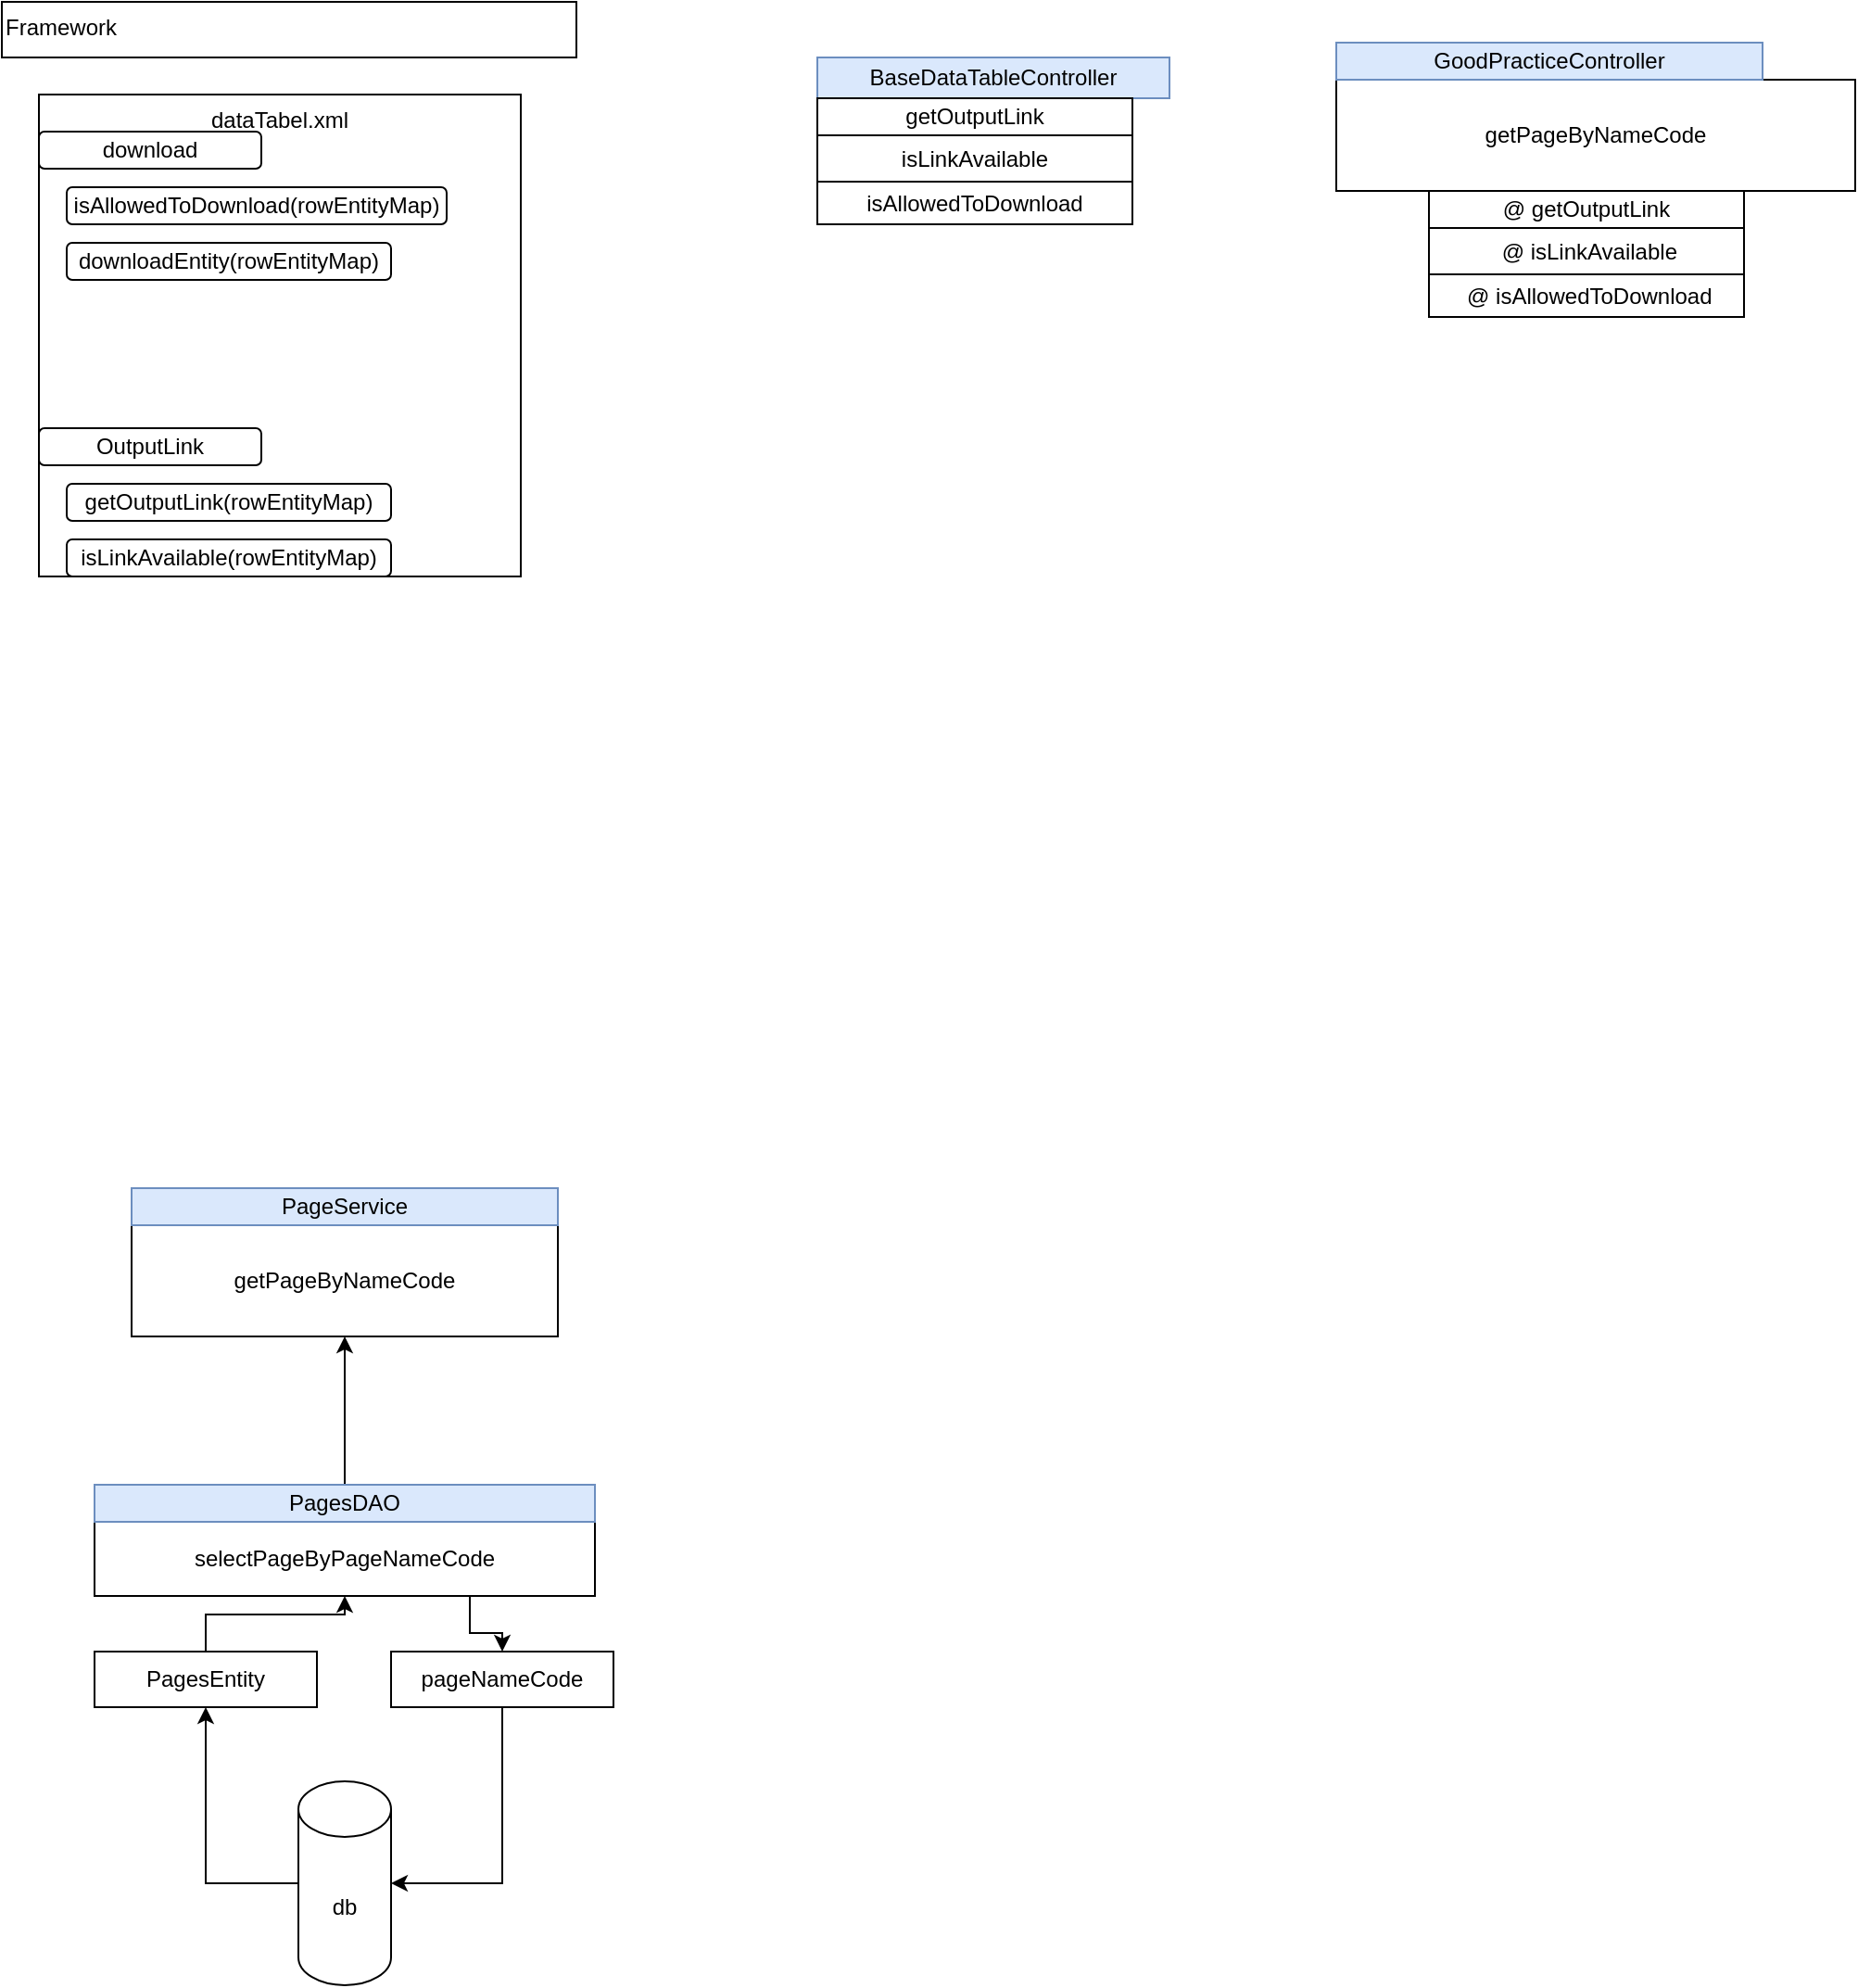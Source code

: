 <mxfile version="17.1.3" type="github">
  <diagram id="PeAHsRS-UC3fdz-MigEF" name="Page-1">
    <mxGraphModel dx="1580" dy="838" grid="1" gridSize="10" guides="1" tooltips="1" connect="1" arrows="1" fold="1" page="1" pageScale="1" pageWidth="1169" pageHeight="1654" math="0" shadow="0">
      <root>
        <mxCell id="0" />
        <mxCell id="1" parent="0" />
        <mxCell id="ShHbmUVOXLzFGARK76cm-1" value="Framework" style="whiteSpace=wrap;html=1;align=left;verticalAlign=top;" vertex="1" parent="1">
          <mxGeometry x="50" y="90" width="310" height="30" as="geometry" />
        </mxCell>
        <mxCell id="ShHbmUVOXLzFGARK76cm-12" value="getPageByNameCode" style="rounded=0;whiteSpace=wrap;html=1;" vertex="1" parent="1">
          <mxGeometry x="120" y="750" width="230" height="60" as="geometry" />
        </mxCell>
        <mxCell id="ShHbmUVOXLzFGARK76cm-14" value="dataTabel.xml" style="rounded=0;whiteSpace=wrap;html=1;verticalAlign=top;" vertex="1" parent="1">
          <mxGeometry x="70" y="140" width="260" height="260" as="geometry" />
        </mxCell>
        <mxCell id="ShHbmUVOXLzFGARK76cm-8" value="isLinkAvailable(rowEntityMap)" style="rounded=1;whiteSpace=wrap;html=1;" vertex="1" parent="1">
          <mxGeometry x="85" y="380" width="175" height="20" as="geometry" />
        </mxCell>
        <mxCell id="ShHbmUVOXLzFGARK76cm-9" value="getOutputLink(rowEntityMap)" style="rounded=1;whiteSpace=wrap;html=1;" vertex="1" parent="1">
          <mxGeometry x="85" y="350" width="175" height="20" as="geometry" />
        </mxCell>
        <mxCell id="ShHbmUVOXLzFGARK76cm-10" value="OutputLink" style="rounded=1;whiteSpace=wrap;html=1;" vertex="1" parent="1">
          <mxGeometry x="70" y="320" width="120" height="20" as="geometry" />
        </mxCell>
        <mxCell id="ShHbmUVOXLzFGARK76cm-6" value="download" style="rounded=1;whiteSpace=wrap;html=1;" vertex="1" parent="1">
          <mxGeometry x="70" y="160" width="120" height="20" as="geometry" />
        </mxCell>
        <mxCell id="ShHbmUVOXLzFGARK76cm-7" value="isAllowedToDownload(rowEntityMap)" style="rounded=1;whiteSpace=wrap;html=1;" vertex="1" parent="1">
          <mxGeometry x="85" y="190" width="205" height="20" as="geometry" />
        </mxCell>
        <mxCell id="ShHbmUVOXLzFGARK76cm-11" value="downloadEntity(rowEntityMap)" style="rounded=1;whiteSpace=wrap;html=1;" vertex="1" parent="1">
          <mxGeometry x="85" y="220" width="175" height="20" as="geometry" />
        </mxCell>
        <mxCell id="ShHbmUVOXLzFGARK76cm-15" value="PageService" style="rounded=0;whiteSpace=wrap;html=1;fillColor=#dae8fc;strokeColor=#6c8ebf;" vertex="1" parent="1">
          <mxGeometry x="120" y="730" width="230" height="20" as="geometry" />
        </mxCell>
        <mxCell id="ShHbmUVOXLzFGARK76cm-28" style="edgeStyle=orthogonalEdgeStyle;rounded=0;orthogonalLoop=1;jettySize=auto;html=1;exitX=0.75;exitY=1;exitDx=0;exitDy=0;" edge="1" parent="1" source="ShHbmUVOXLzFGARK76cm-16" target="ShHbmUVOXLzFGARK76cm-26">
          <mxGeometry relative="1" as="geometry" />
        </mxCell>
        <mxCell id="ShHbmUVOXLzFGARK76cm-16" value="selectPageByPageNameCode" style="whiteSpace=wrap;html=1;" vertex="1" parent="1">
          <mxGeometry x="100" y="910" width="270" height="40" as="geometry" />
        </mxCell>
        <mxCell id="ShHbmUVOXLzFGARK76cm-25" style="edgeStyle=orthogonalEdgeStyle;rounded=0;orthogonalLoop=1;jettySize=auto;html=1;exitX=0.5;exitY=0;exitDx=0;exitDy=0;entryX=0.5;entryY=1;entryDx=0;entryDy=0;" edge="1" parent="1" source="ShHbmUVOXLzFGARK76cm-20" target="ShHbmUVOXLzFGARK76cm-12">
          <mxGeometry relative="1" as="geometry" />
        </mxCell>
        <mxCell id="ShHbmUVOXLzFGARK76cm-20" value="PagesDAO" style="rounded=0;whiteSpace=wrap;html=1;fillColor=#dae8fc;strokeColor=#6c8ebf;" vertex="1" parent="1">
          <mxGeometry x="100" y="890" width="270" height="20" as="geometry" />
        </mxCell>
        <mxCell id="ShHbmUVOXLzFGARK76cm-30" style="edgeStyle=orthogonalEdgeStyle;rounded=0;orthogonalLoop=1;jettySize=auto;html=1;exitX=0;exitY=0.5;exitDx=0;exitDy=0;exitPerimeter=0;entryX=0.5;entryY=1;entryDx=0;entryDy=0;" edge="1" parent="1" source="ShHbmUVOXLzFGARK76cm-21" target="ShHbmUVOXLzFGARK76cm-27">
          <mxGeometry relative="1" as="geometry" />
        </mxCell>
        <mxCell id="ShHbmUVOXLzFGARK76cm-21" value="db" style="shape=cylinder3;whiteSpace=wrap;html=1;boundedLbl=1;backgroundOutline=1;size=15;" vertex="1" parent="1">
          <mxGeometry x="210" y="1050" width="50" height="110" as="geometry" />
        </mxCell>
        <mxCell id="ShHbmUVOXLzFGARK76cm-29" style="edgeStyle=orthogonalEdgeStyle;rounded=0;orthogonalLoop=1;jettySize=auto;html=1;exitX=0.5;exitY=1;exitDx=0;exitDy=0;entryX=1;entryY=0.5;entryDx=0;entryDy=0;entryPerimeter=0;" edge="1" parent="1" source="ShHbmUVOXLzFGARK76cm-26" target="ShHbmUVOXLzFGARK76cm-21">
          <mxGeometry relative="1" as="geometry" />
        </mxCell>
        <mxCell id="ShHbmUVOXLzFGARK76cm-26" value="pageNameCode" style="rounded=0;whiteSpace=wrap;html=1;" vertex="1" parent="1">
          <mxGeometry x="260" y="980" width="120" height="30" as="geometry" />
        </mxCell>
        <mxCell id="ShHbmUVOXLzFGARK76cm-31" style="edgeStyle=orthogonalEdgeStyle;rounded=0;orthogonalLoop=1;jettySize=auto;html=1;exitX=0.5;exitY=0;exitDx=0;exitDy=0;" edge="1" parent="1" source="ShHbmUVOXLzFGARK76cm-27" target="ShHbmUVOXLzFGARK76cm-16">
          <mxGeometry relative="1" as="geometry" />
        </mxCell>
        <mxCell id="ShHbmUVOXLzFGARK76cm-27" value="PagesEntity" style="rounded=0;whiteSpace=wrap;html=1;" vertex="1" parent="1">
          <mxGeometry x="100" y="980" width="120" height="30" as="geometry" />
        </mxCell>
        <mxCell id="ShHbmUVOXLzFGARK76cm-32" value="BaseDataTableController" style="rounded=0;whiteSpace=wrap;html=1;fillColor=#dae8fc;strokeColor=#6c8ebf;" vertex="1" parent="1">
          <mxGeometry x="490" y="120" width="190" height="22" as="geometry" />
        </mxCell>
        <mxCell id="ShHbmUVOXLzFGARK76cm-33" value="getOutputLink" style="rounded=0;whiteSpace=wrap;html=1;" vertex="1" parent="1">
          <mxGeometry x="490" y="142" width="170" height="20" as="geometry" />
        </mxCell>
        <mxCell id="ShHbmUVOXLzFGARK76cm-34" value="isLinkAvailable" style="rounded=0;whiteSpace=wrap;html=1;" vertex="1" parent="1">
          <mxGeometry x="490" y="162" width="170" height="25" as="geometry" />
        </mxCell>
        <mxCell id="ShHbmUVOXLzFGARK76cm-35" value="isAllowedToDownload" style="rounded=0;whiteSpace=wrap;html=1;" vertex="1" parent="1">
          <mxGeometry x="490" y="187" width="170" height="23" as="geometry" />
        </mxCell>
        <mxCell id="ShHbmUVOXLzFGARK76cm-40" value="getPageByNameCode" style="rounded=0;whiteSpace=wrap;html=1;" vertex="1" parent="1">
          <mxGeometry x="770" y="132" width="280" height="60" as="geometry" />
        </mxCell>
        <mxCell id="ShHbmUVOXLzFGARK76cm-41" value="GoodPracticeController" style="rounded=0;whiteSpace=wrap;html=1;fillColor=#dae8fc;strokeColor=#6c8ebf;" vertex="1" parent="1">
          <mxGeometry x="770" y="112" width="230" height="20" as="geometry" />
        </mxCell>
        <mxCell id="ShHbmUVOXLzFGARK76cm-42" value="@ getOutputLink" style="rounded=0;whiteSpace=wrap;html=1;" vertex="1" parent="1">
          <mxGeometry x="820" y="192" width="170" height="20" as="geometry" />
        </mxCell>
        <mxCell id="ShHbmUVOXLzFGARK76cm-43" value="&amp;nbsp;@ isLinkAvailable" style="rounded=0;whiteSpace=wrap;html=1;" vertex="1" parent="1">
          <mxGeometry x="820" y="212" width="170" height="25" as="geometry" />
        </mxCell>
        <mxCell id="ShHbmUVOXLzFGARK76cm-44" value="&amp;nbsp;@ isAllowedToDownload" style="rounded=0;whiteSpace=wrap;html=1;" vertex="1" parent="1">
          <mxGeometry x="820" y="237" width="170" height="23" as="geometry" />
        </mxCell>
      </root>
    </mxGraphModel>
  </diagram>
</mxfile>
